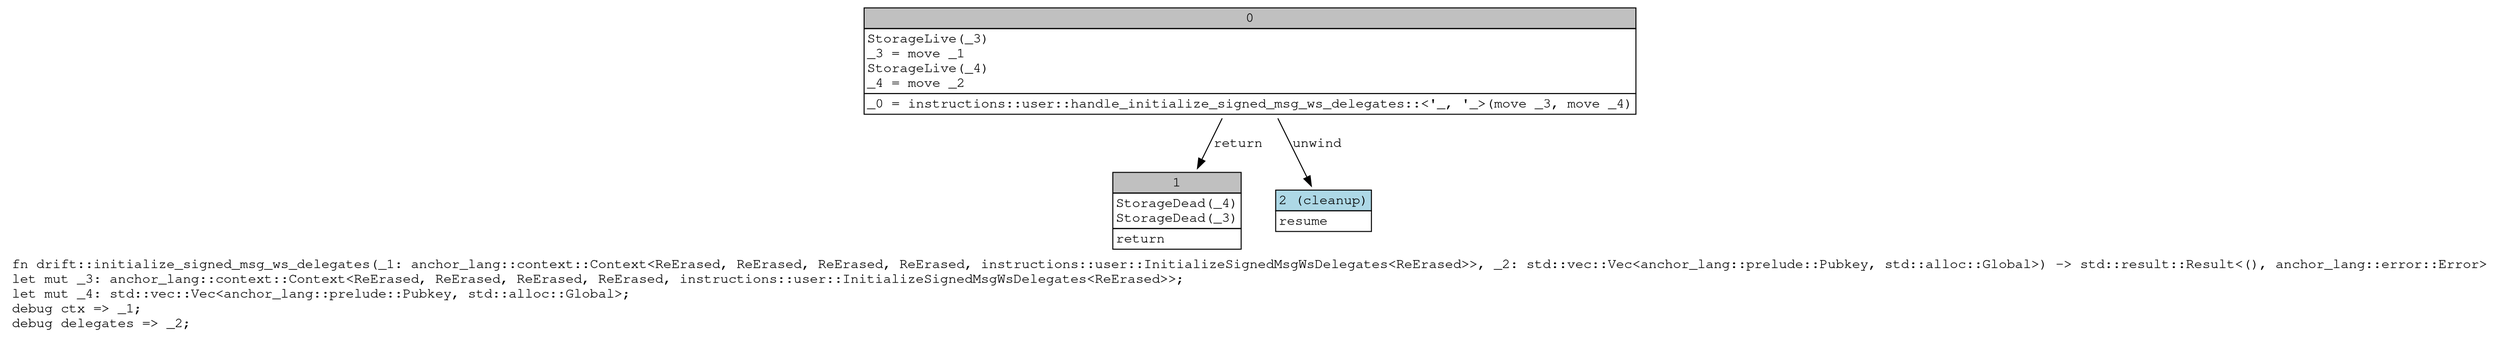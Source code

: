 digraph Mir_0_19780 {
    graph [fontname="Courier, monospace"];
    node [fontname="Courier, monospace"];
    edge [fontname="Courier, monospace"];
    label=<fn drift::initialize_signed_msg_ws_delegates(_1: anchor_lang::context::Context&lt;ReErased, ReErased, ReErased, ReErased, instructions::user::InitializeSignedMsgWsDelegates&lt;ReErased&gt;&gt;, _2: std::vec::Vec&lt;anchor_lang::prelude::Pubkey, std::alloc::Global&gt;) -&gt; std::result::Result&lt;(), anchor_lang::error::Error&gt;<br align="left"/>let mut _3: anchor_lang::context::Context&lt;ReErased, ReErased, ReErased, ReErased, instructions::user::InitializeSignedMsgWsDelegates&lt;ReErased&gt;&gt;;<br align="left"/>let mut _4: std::vec::Vec&lt;anchor_lang::prelude::Pubkey, std::alloc::Global&gt;;<br align="left"/>debug ctx =&gt; _1;<br align="left"/>debug delegates =&gt; _2;<br align="left"/>>;
    bb0__0_19780 [shape="none", label=<<table border="0" cellborder="1" cellspacing="0"><tr><td bgcolor="gray" align="center" colspan="1">0</td></tr><tr><td align="left" balign="left">StorageLive(_3)<br/>_3 = move _1<br/>StorageLive(_4)<br/>_4 = move _2<br/></td></tr><tr><td align="left">_0 = instructions::user::handle_initialize_signed_msg_ws_delegates::&lt;'_, '_&gt;(move _3, move _4)</td></tr></table>>];
    bb1__0_19780 [shape="none", label=<<table border="0" cellborder="1" cellspacing="0"><tr><td bgcolor="gray" align="center" colspan="1">1</td></tr><tr><td align="left" balign="left">StorageDead(_4)<br/>StorageDead(_3)<br/></td></tr><tr><td align="left">return</td></tr></table>>];
    bb2__0_19780 [shape="none", label=<<table border="0" cellborder="1" cellspacing="0"><tr><td bgcolor="lightblue" align="center" colspan="1">2 (cleanup)</td></tr><tr><td align="left">resume</td></tr></table>>];
    bb0__0_19780 -> bb1__0_19780 [label="return"];
    bb0__0_19780 -> bb2__0_19780 [label="unwind"];
}
